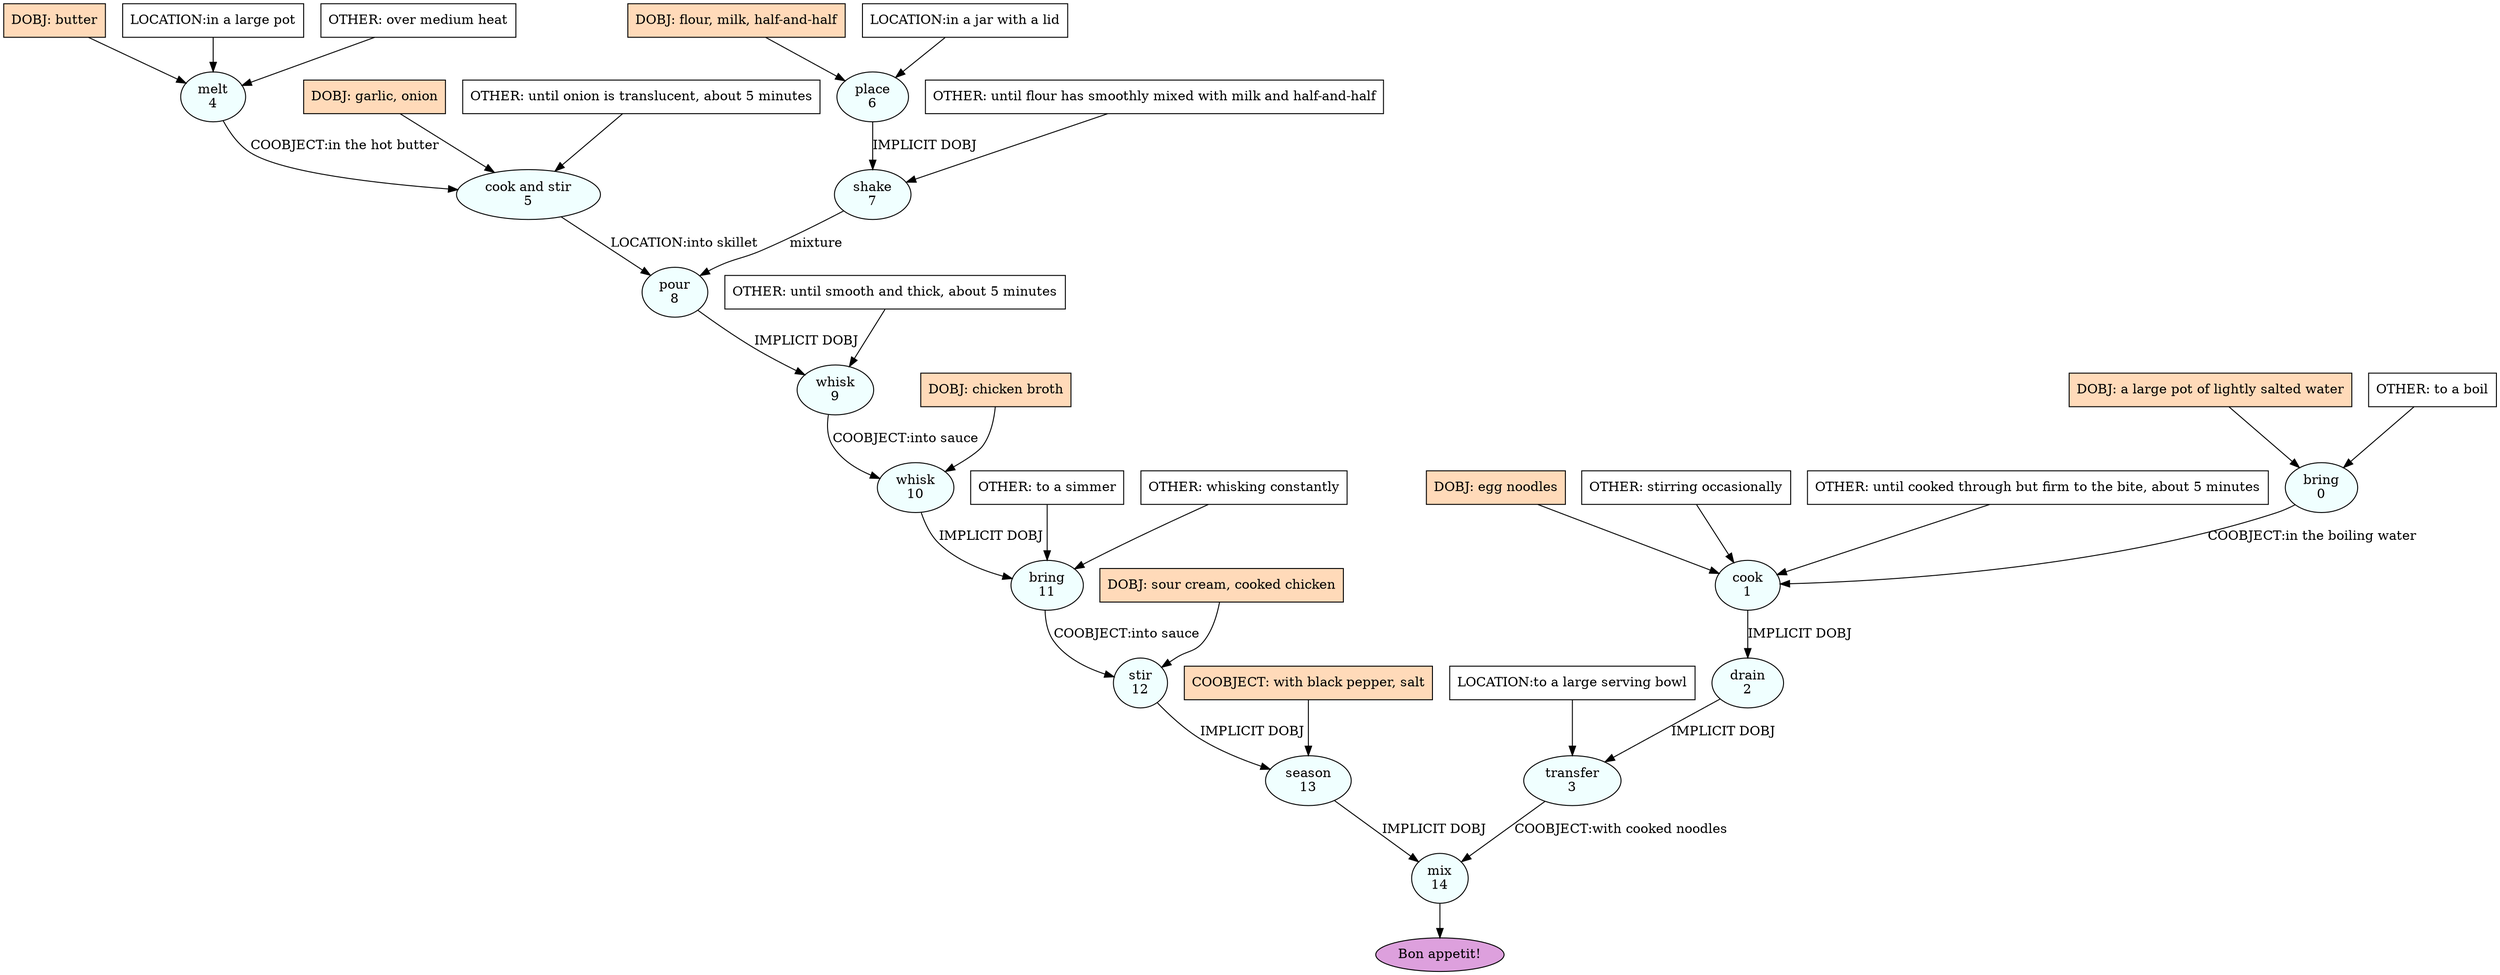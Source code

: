 digraph recipe {
E0[label="bring
0", shape=oval, style=filled, fillcolor=azure]
E1[label="cook
1", shape=oval, style=filled, fillcolor=azure]
E2[label="drain
2", shape=oval, style=filled, fillcolor=azure]
E3[label="transfer
3", shape=oval, style=filled, fillcolor=azure]
E4[label="melt
4", shape=oval, style=filled, fillcolor=azure]
E5[label="cook and stir
5", shape=oval, style=filled, fillcolor=azure]
E6[label="place
6", shape=oval, style=filled, fillcolor=azure]
E7[label="shake
7", shape=oval, style=filled, fillcolor=azure]
E8[label="pour
8", shape=oval, style=filled, fillcolor=azure]
E9[label="whisk
9", shape=oval, style=filled, fillcolor=azure]
E10[label="whisk
10", shape=oval, style=filled, fillcolor=azure]
E11[label="bring
11", shape=oval, style=filled, fillcolor=azure]
E12[label="stir
12", shape=oval, style=filled, fillcolor=azure]
E13[label="season
13", shape=oval, style=filled, fillcolor=azure]
E14[label="mix
14", shape=oval, style=filled, fillcolor=azure]
D4[label="DOBJ: butter", shape=box, style=filled, fillcolor=peachpuff]
D4 -> E4
P4_0[label="LOCATION:in a large pot", shape=box, style=filled, fillcolor=white]
P4_0 -> E4
O4_0[label="OTHER: over medium heat", shape=box, style=filled, fillcolor=white]
O4_0 -> E4
D6[label="DOBJ: flour, milk, half-and-half", shape=box, style=filled, fillcolor=peachpuff]
D6 -> E6
P6_0[label="LOCATION:in a jar with a lid", shape=box, style=filled, fillcolor=white]
P6_0 -> E6
D0[label="DOBJ: a large pot of lightly salted water", shape=box, style=filled, fillcolor=peachpuff]
D0 -> E0
O0_0[label="OTHER: to a boil", shape=box, style=filled, fillcolor=white]
O0_0 -> E0
D1_ing[label="DOBJ: egg noodles", shape=box, style=filled, fillcolor=peachpuff]
D1_ing -> E1
E0 -> E1 [label="COOBJECT:in the boiling water"]
O1_0_0[label="OTHER: stirring occasionally", shape=box, style=filled, fillcolor=white]
O1_0_0 -> E1
O1_1_0[label="OTHER: until cooked through but firm to the bite, about 5 minutes", shape=box, style=filled, fillcolor=white]
O1_1_0 -> E1
E1 -> E2 [label="IMPLICIT DOBJ"]
E2 -> E3 [label="IMPLICIT DOBJ"]
P3_0_0[label="LOCATION:to a large serving bowl", shape=box, style=filled, fillcolor=white]
P3_0_0 -> E3
D5_ing[label="DOBJ: garlic, onion", shape=box, style=filled, fillcolor=peachpuff]
D5_ing -> E5
E4 -> E5 [label="COOBJECT:in the hot butter"]
O5_0_0[label="OTHER: until onion is translucent, about 5 minutes", shape=box, style=filled, fillcolor=white]
O5_0_0 -> E5
E6 -> E7 [label="IMPLICIT DOBJ"]
O7_0_0[label="OTHER: until flour has smoothly mixed with milk and half-and-half", shape=box, style=filled, fillcolor=white]
O7_0_0 -> E7
E7 -> E8 [label="mixture"]
E5 -> E8 [label="LOCATION:into skillet"]
E8 -> E9 [label="IMPLICIT DOBJ"]
O9_0_0[label="OTHER: until smooth and thick, about 5 minutes", shape=box, style=filled, fillcolor=white]
O9_0_0 -> E9
D10_ing[label="DOBJ: chicken broth", shape=box, style=filled, fillcolor=peachpuff]
D10_ing -> E10
E9 -> E10 [label="COOBJECT:into sauce"]
E10 -> E11 [label="IMPLICIT DOBJ"]
O11_0_0[label="OTHER: to a simmer", shape=box, style=filled, fillcolor=white]
O11_0_0 -> E11
O11_1_0[label="OTHER: whisking constantly", shape=box, style=filled, fillcolor=white]
O11_1_0 -> E11
D12_ing[label="DOBJ: sour cream, cooked chicken", shape=box, style=filled, fillcolor=peachpuff]
D12_ing -> E12
E11 -> E12 [label="COOBJECT:into sauce"]
E12 -> E13 [label="IMPLICIT DOBJ"]
P13_0_ing[label="COOBJECT: with black pepper, salt", shape=box, style=filled, fillcolor=peachpuff]
P13_0_ing -> E13
E13 -> E14 [label="IMPLICIT DOBJ"]
E3 -> E14 [label="COOBJECT:with cooked noodles"]
EOR[label="Bon appetit!", shape=oval, style=filled, fillcolor=plum]
E14 -> EOR
}
